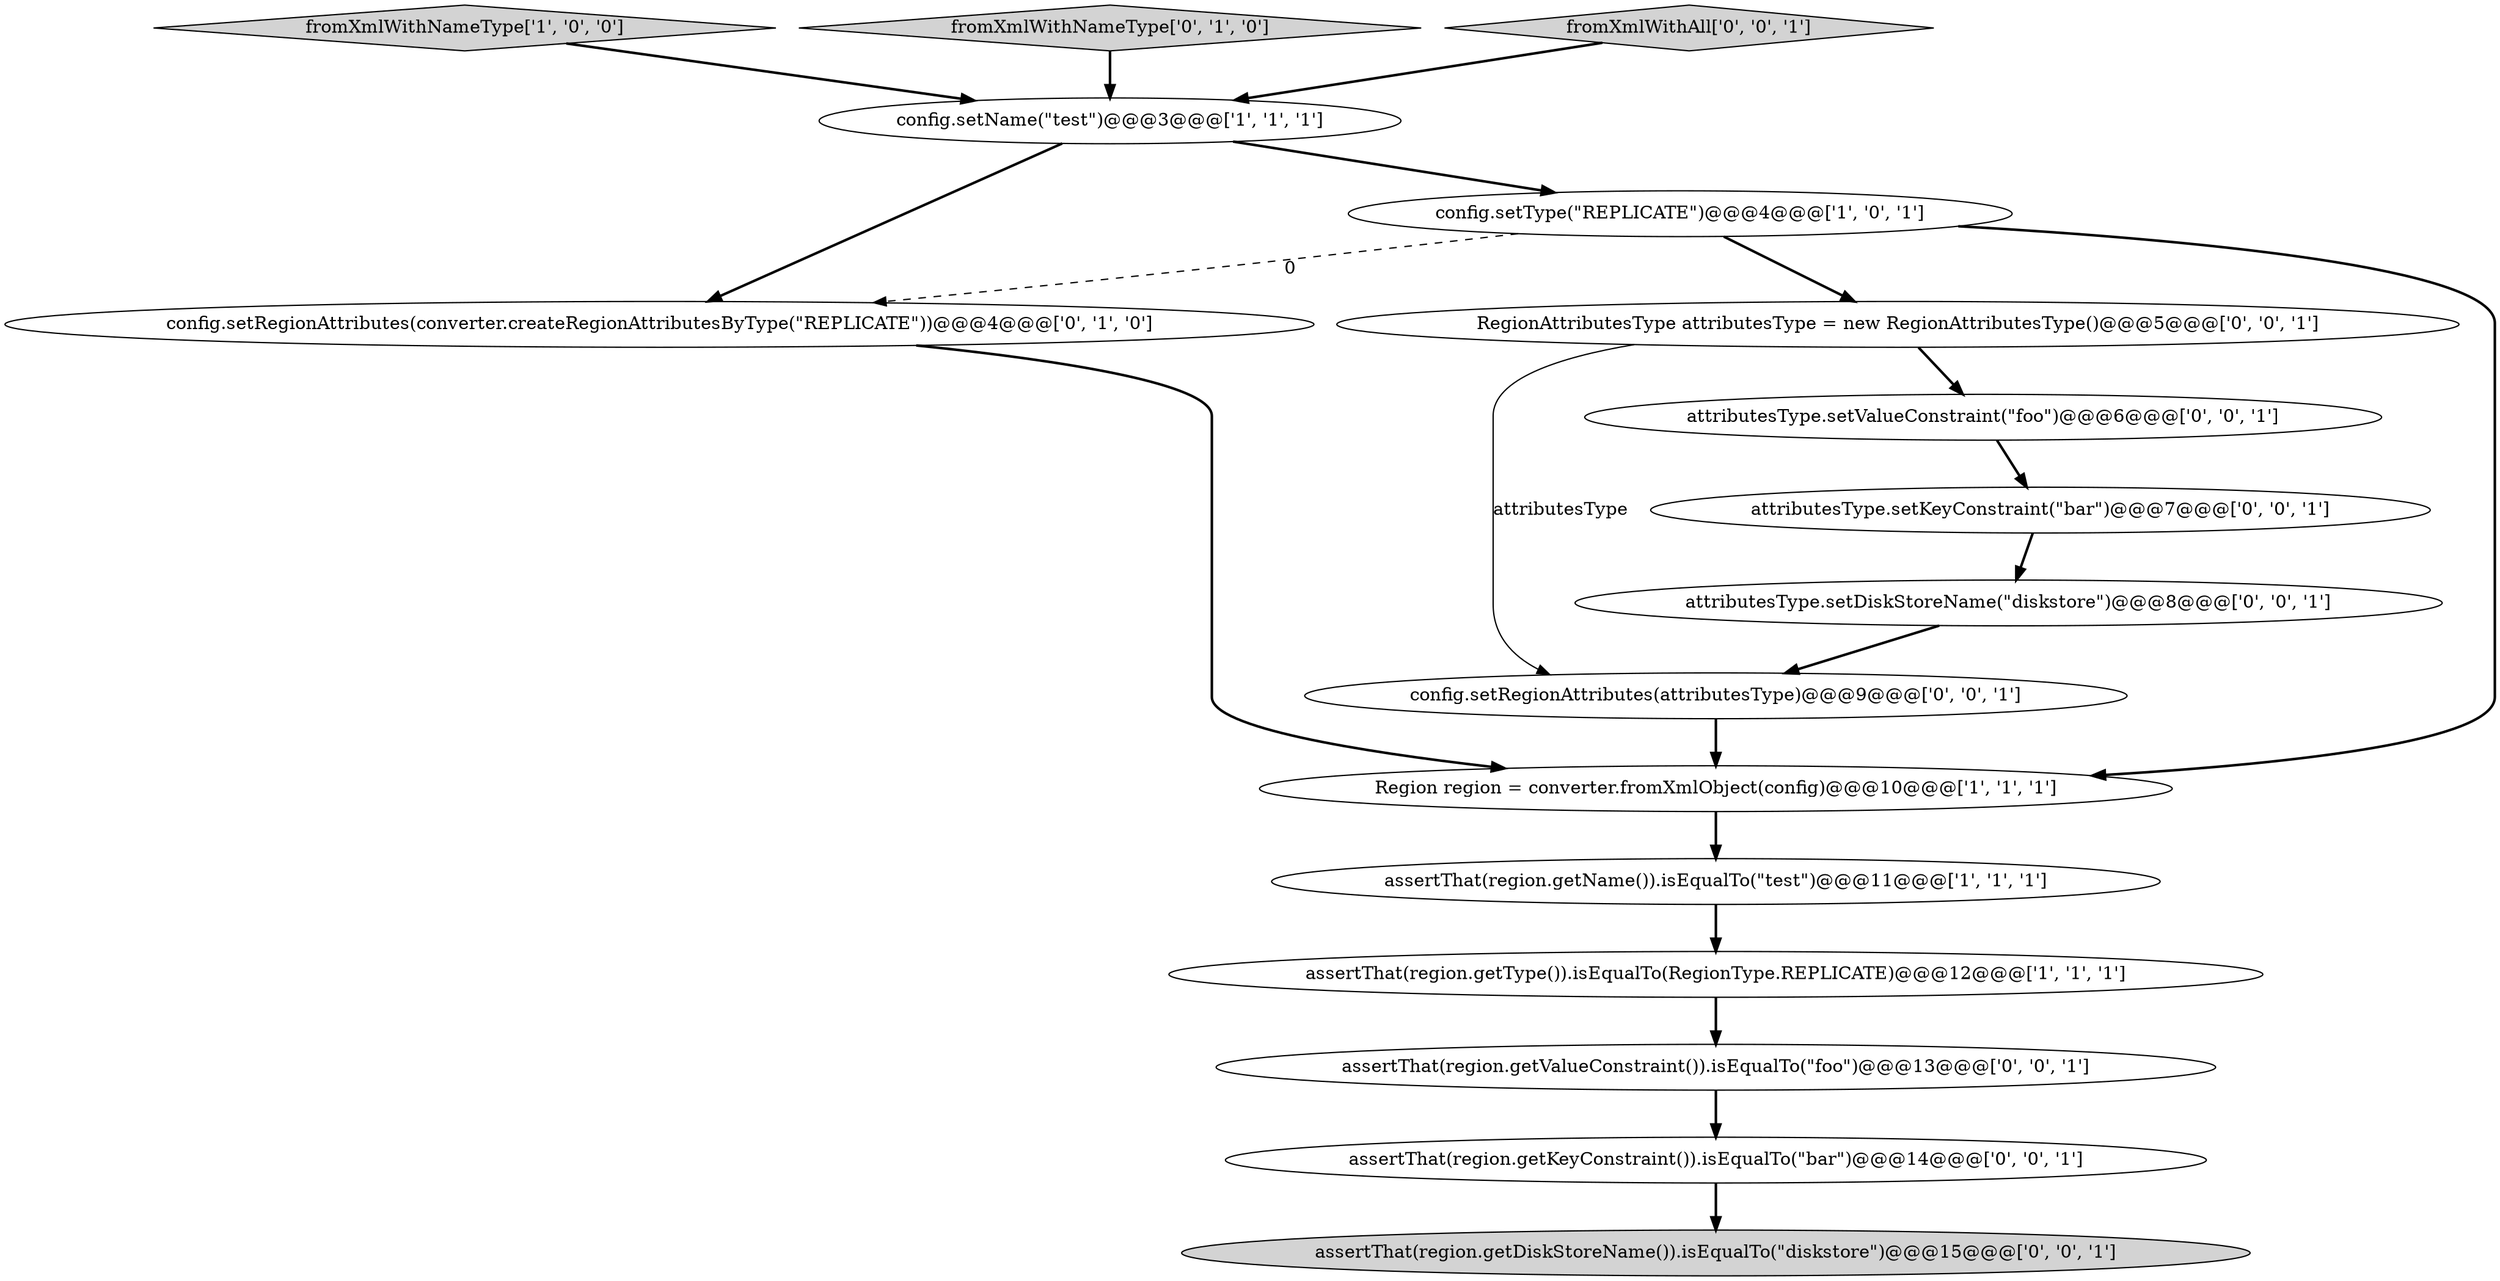 digraph {
2 [style = filled, label = "fromXmlWithNameType['1', '0', '0']", fillcolor = lightgray, shape = diamond image = "AAA0AAABBB1BBB"];
4 [style = filled, label = "config.setName(\"test\")@@@3@@@['1', '1', '1']", fillcolor = white, shape = ellipse image = "AAA0AAABBB1BBB"];
6 [style = filled, label = "fromXmlWithNameType['0', '1', '0']", fillcolor = lightgray, shape = diamond image = "AAA0AAABBB2BBB"];
11 [style = filled, label = "config.setRegionAttributes(attributesType)@@@9@@@['0', '0', '1']", fillcolor = white, shape = ellipse image = "AAA0AAABBB3BBB"];
14 [style = filled, label = "attributesType.setDiskStoreName(\"diskstore\")@@@8@@@['0', '0', '1']", fillcolor = white, shape = ellipse image = "AAA0AAABBB3BBB"];
10 [style = filled, label = "RegionAttributesType attributesType = new RegionAttributesType()@@@5@@@['0', '0', '1']", fillcolor = white, shape = ellipse image = "AAA0AAABBB3BBB"];
7 [style = filled, label = "config.setRegionAttributes(converter.createRegionAttributesByType(\"REPLICATE\"))@@@4@@@['0', '1', '0']", fillcolor = white, shape = ellipse image = "AAA1AAABBB2BBB"];
8 [style = filled, label = "attributesType.setValueConstraint(\"foo\")@@@6@@@['0', '0', '1']", fillcolor = white, shape = ellipse image = "AAA0AAABBB3BBB"];
13 [style = filled, label = "fromXmlWithAll['0', '0', '1']", fillcolor = lightgray, shape = diamond image = "AAA0AAABBB3BBB"];
12 [style = filled, label = "assertThat(region.getKeyConstraint()).isEqualTo(\"bar\")@@@14@@@['0', '0', '1']", fillcolor = white, shape = ellipse image = "AAA0AAABBB3BBB"];
9 [style = filled, label = "attributesType.setKeyConstraint(\"bar\")@@@7@@@['0', '0', '1']", fillcolor = white, shape = ellipse image = "AAA0AAABBB3BBB"];
3 [style = filled, label = "assertThat(region.getType()).isEqualTo(RegionType.REPLICATE)@@@12@@@['1', '1', '1']", fillcolor = white, shape = ellipse image = "AAA0AAABBB1BBB"];
5 [style = filled, label = "Region region = converter.fromXmlObject(config)@@@10@@@['1', '1', '1']", fillcolor = white, shape = ellipse image = "AAA0AAABBB1BBB"];
15 [style = filled, label = "assertThat(region.getDiskStoreName()).isEqualTo(\"diskstore\")@@@15@@@['0', '0', '1']", fillcolor = lightgray, shape = ellipse image = "AAA0AAABBB3BBB"];
1 [style = filled, label = "assertThat(region.getName()).isEqualTo(\"test\")@@@11@@@['1', '1', '1']", fillcolor = white, shape = ellipse image = "AAA0AAABBB1BBB"];
0 [style = filled, label = "config.setType(\"REPLICATE\")@@@4@@@['1', '0', '1']", fillcolor = white, shape = ellipse image = "AAA0AAABBB1BBB"];
16 [style = filled, label = "assertThat(region.getValueConstraint()).isEqualTo(\"foo\")@@@13@@@['0', '0', '1']", fillcolor = white, shape = ellipse image = "AAA0AAABBB3BBB"];
7->5 [style = bold, label=""];
0->10 [style = bold, label=""];
16->12 [style = bold, label=""];
10->8 [style = bold, label=""];
1->3 [style = bold, label=""];
3->16 [style = bold, label=""];
0->7 [style = dashed, label="0"];
0->5 [style = bold, label=""];
4->7 [style = bold, label=""];
2->4 [style = bold, label=""];
8->9 [style = bold, label=""];
6->4 [style = bold, label=""];
13->4 [style = bold, label=""];
14->11 [style = bold, label=""];
4->0 [style = bold, label=""];
11->5 [style = bold, label=""];
9->14 [style = bold, label=""];
10->11 [style = solid, label="attributesType"];
12->15 [style = bold, label=""];
5->1 [style = bold, label=""];
}
